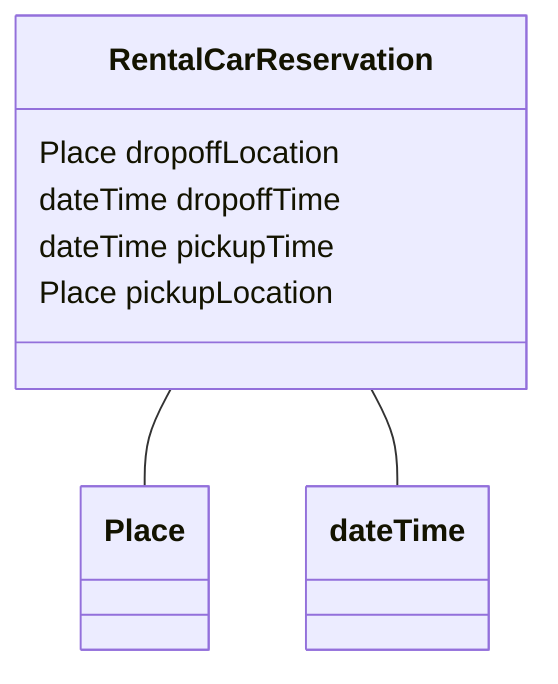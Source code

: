classDiagram
  RentalCarReservation -- Place
  RentalCarReservation -- dateTime


class RentalCarReservation {

  Place dropoffLocation
  dateTime dropoffTime
  dateTime pickupTime
  Place pickupLocation

 }